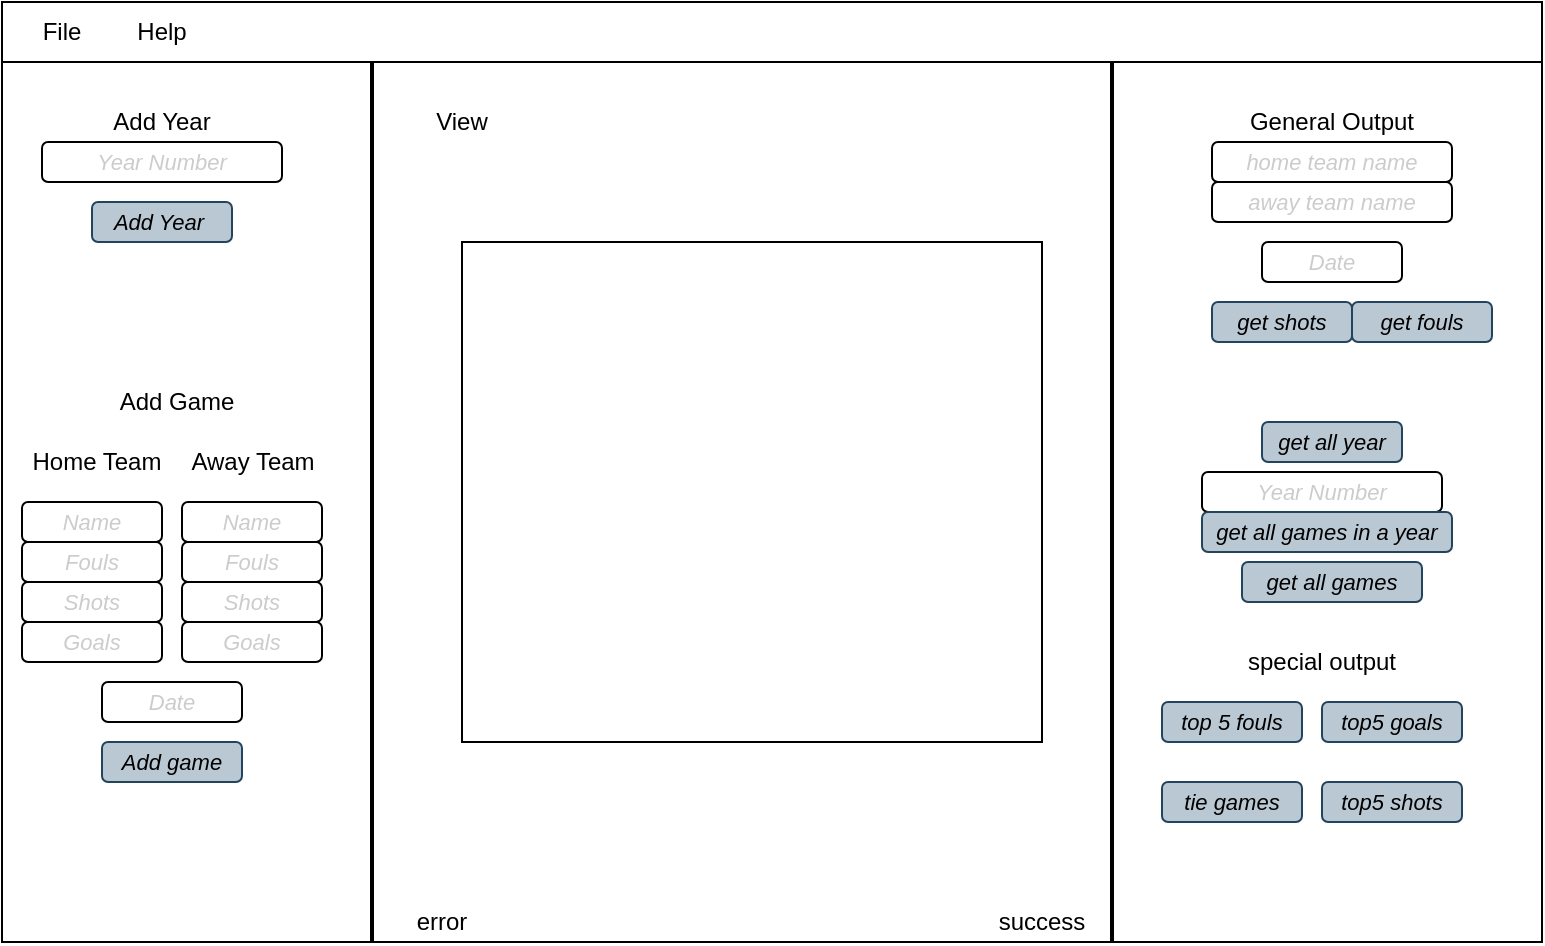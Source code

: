 <mxfile version="17.4.3" type="device"><diagram id="i9e2TtnDkdLxW0UMTQfW" name="Page-1"><mxGraphModel dx="1017" dy="927" grid="1" gridSize="10" guides="1" tooltips="1" connect="1" arrows="1" fold="1" page="1" pageScale="1" pageWidth="850" pageHeight="1100" math="0" shadow="0"><root><mxCell id="0"/><mxCell id="1" parent="0"/><mxCell id="zOnqpe0-2RauBFyqHk4b-1" value="" style="rounded=0;whiteSpace=wrap;html=1;" parent="1" vertex="1"><mxGeometry x="40" y="150" width="770" height="450" as="geometry"/></mxCell><mxCell id="d5kAyvEpZjQDvS5ZtMHH-3" value="" style="rounded=0;whiteSpace=wrap;html=1;" parent="1" vertex="1"><mxGeometry x="40" y="130" width="770" height="30" as="geometry"/></mxCell><mxCell id="d5kAyvEpZjQDvS5ZtMHH-4" value="File" style="text;html=1;strokeColor=none;fillColor=none;align=center;verticalAlign=middle;whiteSpace=wrap;rounded=0;" parent="1" vertex="1"><mxGeometry x="60" y="135" width="20" height="20" as="geometry"/></mxCell><mxCell id="d5kAyvEpZjQDvS5ZtMHH-5" value="Help" style="text;html=1;strokeColor=none;fillColor=none;align=center;verticalAlign=middle;whiteSpace=wrap;rounded=0;" parent="1" vertex="1"><mxGeometry x="90" y="135" width="60" height="20" as="geometry"/></mxCell><mxCell id="d5kAyvEpZjQDvS5ZtMHH-6" value="" style="line;strokeWidth=2;html=1;fontSize=11;direction=south;" parent="1" vertex="1"><mxGeometry x="220" y="160" width="10" height="440" as="geometry"/></mxCell><mxCell id="d5kAyvEpZjQDvS5ZtMHH-7" value="" style="line;strokeWidth=2;html=1;fontSize=11;direction=south;" parent="1" vertex="1"><mxGeometry x="590" y="160" width="10" height="440" as="geometry"/></mxCell><mxCell id="d5kAyvEpZjQDvS5ZtMHH-8" value="View" style="text;html=1;strokeColor=none;fillColor=none;align=center;verticalAlign=middle;whiteSpace=wrap;rounded=0;" parent="1" vertex="1"><mxGeometry x="240" y="180" width="60" height="20" as="geometry"/></mxCell><mxCell id="d5kAyvEpZjQDvS5ZtMHH-11" value="" style="rounded=0;whiteSpace=wrap;html=1;fontSize=11;" parent="1" vertex="1"><mxGeometry x="270" y="250" width="290" height="250" as="geometry"/></mxCell><mxCell id="d5kAyvEpZjQDvS5ZtMHH-12" value="Add Year" style="text;html=1;strokeColor=none;fillColor=none;align=center;verticalAlign=middle;whiteSpace=wrap;rounded=0;" parent="1" vertex="1"><mxGeometry x="90" y="180" width="60" height="20" as="geometry"/></mxCell><mxCell id="d5kAyvEpZjQDvS5ZtMHH-13" value="&lt;i&gt;&lt;font color=&quot;#cccccc&quot;&gt;Year Number&lt;/font&gt;&lt;/i&gt;" style="rounded=1;whiteSpace=wrap;html=1;fontSize=11;" parent="1" vertex="1"><mxGeometry x="60" y="200" width="120" height="20" as="geometry"/></mxCell><mxCell id="d5kAyvEpZjQDvS5ZtMHH-14" value="&lt;i&gt;&lt;font color=&quot;#cccccc&quot;&gt;Name&lt;/font&gt;&lt;/i&gt;" style="rounded=1;whiteSpace=wrap;html=1;fontSize=11;" parent="1" vertex="1"><mxGeometry x="50" y="380" width="70" height="20" as="geometry"/></mxCell><mxCell id="d5kAyvEpZjQDvS5ZtMHH-15" value="&lt;i&gt;&lt;font color=&quot;#cccccc&quot;&gt;Fouls&lt;/font&gt;&lt;/i&gt;" style="rounded=1;whiteSpace=wrap;html=1;fontSize=11;" parent="1" vertex="1"><mxGeometry x="50" y="400" width="70" height="20" as="geometry"/></mxCell><mxCell id="d5kAyvEpZjQDvS5ZtMHH-16" value="&lt;font color=&quot;#cccccc&quot;&gt;&lt;i&gt;Shots&lt;/i&gt;&lt;/font&gt;" style="rounded=1;whiteSpace=wrap;html=1;fontSize=11;" parent="1" vertex="1"><mxGeometry x="50" y="420" width="70" height="20" as="geometry"/></mxCell><mxCell id="d5kAyvEpZjQDvS5ZtMHH-17" value="&lt;i&gt;&lt;font color=&quot;#cccccc&quot;&gt;Goals&lt;/font&gt;&lt;/i&gt;" style="rounded=1;whiteSpace=wrap;html=1;fontSize=11;" parent="1" vertex="1"><mxGeometry x="50" y="440" width="70" height="20" as="geometry"/></mxCell><mxCell id="d5kAyvEpZjQDvS5ZtMHH-18" value="&lt;i&gt;&lt;font color=&quot;#cccccc&quot;&gt;Shots&lt;/font&gt;&lt;/i&gt;" style="rounded=1;whiteSpace=wrap;html=1;fontSize=11;" parent="1" vertex="1"><mxGeometry x="130" y="420" width="70" height="20" as="geometry"/></mxCell><mxCell id="d5kAyvEpZjQDvS5ZtMHH-19" value="&lt;i&gt;&lt;font color=&quot;#cccccc&quot;&gt;Fouls&lt;/font&gt;&lt;/i&gt;" style="rounded=1;whiteSpace=wrap;html=1;fontSize=11;" parent="1" vertex="1"><mxGeometry x="130" y="400" width="70" height="20" as="geometry"/></mxCell><mxCell id="d5kAyvEpZjQDvS5ZtMHH-20" value="&lt;i&gt;&lt;font color=&quot;#cccccc&quot;&gt;Name&lt;/font&gt;&lt;/i&gt;" style="rounded=1;whiteSpace=wrap;html=1;fontSize=11;" parent="1" vertex="1"><mxGeometry x="130" y="380" width="70" height="20" as="geometry"/></mxCell><mxCell id="d5kAyvEpZjQDvS5ZtMHH-21" value="&lt;i&gt;&lt;font color=&quot;#cccccc&quot;&gt;Goals&lt;/font&gt;&lt;/i&gt;" style="rounded=1;whiteSpace=wrap;html=1;fontSize=11;" parent="1" vertex="1"><mxGeometry x="130" y="440" width="70" height="20" as="geometry"/></mxCell><mxCell id="d5kAyvEpZjQDvS5ZtMHH-22" value="Home Team" style="text;html=1;strokeColor=none;fillColor=none;align=center;verticalAlign=middle;whiteSpace=wrap;rounded=0;" parent="1" vertex="1"><mxGeometry x="50" y="350" width="75" height="20" as="geometry"/></mxCell><mxCell id="d5kAyvEpZjQDvS5ZtMHH-23" value="Away Team" style="text;html=1;strokeColor=none;fillColor=none;align=center;verticalAlign=middle;whiteSpace=wrap;rounded=0;" parent="1" vertex="1"><mxGeometry x="127.5" y="350" width="75" height="20" as="geometry"/></mxCell><mxCell id="d5kAyvEpZjQDvS5ZtMHH-25" value="Add Game" style="text;html=1;strokeColor=none;fillColor=none;align=center;verticalAlign=middle;whiteSpace=wrap;rounded=0;" parent="1" vertex="1"><mxGeometry x="90" y="320" width="75" height="20" as="geometry"/></mxCell><mxCell id="d5kAyvEpZjQDvS5ZtMHH-26" value="&lt;i&gt;&lt;font color=&quot;#cccccc&quot;&gt;Date&lt;/font&gt;&lt;/i&gt;" style="rounded=1;whiteSpace=wrap;html=1;fontSize=11;" parent="1" vertex="1"><mxGeometry x="90" y="470" width="70" height="20" as="geometry"/></mxCell><mxCell id="lBAzS7t9Vx1HbBTyBVvb-1" value="General Output" style="text;html=1;strokeColor=none;fillColor=none;align=center;verticalAlign=middle;whiteSpace=wrap;rounded=0;" vertex="1" parent="1"><mxGeometry x="660" y="180" width="90" height="20" as="geometry"/></mxCell><mxCell id="lBAzS7t9Vx1HbBTyBVvb-2" value="&lt;i&gt;&lt;font color=&quot;#cccccc&quot;&gt;home team name&lt;/font&gt;&lt;/i&gt;" style="rounded=1;whiteSpace=wrap;html=1;fontSize=11;" vertex="1" parent="1"><mxGeometry x="645" y="200" width="120" height="20" as="geometry"/></mxCell><mxCell id="lBAzS7t9Vx1HbBTyBVvb-3" value="&lt;i&gt;&lt;font color=&quot;#cccccc&quot;&gt;away team name&lt;/font&gt;&lt;/i&gt;" style="rounded=1;whiteSpace=wrap;html=1;fontSize=11;" vertex="1" parent="1"><mxGeometry x="645" y="220" width="120" height="20" as="geometry"/></mxCell><mxCell id="lBAzS7t9Vx1HbBTyBVvb-4" value="&lt;i&gt;&lt;font color=&quot;#cccccc&quot;&gt;Date&lt;/font&gt;&lt;/i&gt;" style="rounded=1;whiteSpace=wrap;html=1;fontSize=11;" vertex="1" parent="1"><mxGeometry x="670" y="250" width="70" height="20" as="geometry"/></mxCell><mxCell id="lBAzS7t9Vx1HbBTyBVvb-5" value="error" style="text;html=1;strokeColor=none;fillColor=none;align=center;verticalAlign=middle;whiteSpace=wrap;rounded=0;" vertex="1" parent="1"><mxGeometry x="230" y="580" width="60" height="20" as="geometry"/></mxCell><mxCell id="lBAzS7t9Vx1HbBTyBVvb-6" value="success" style="text;html=1;strokeColor=none;fillColor=none;align=center;verticalAlign=middle;whiteSpace=wrap;rounded=0;" vertex="1" parent="1"><mxGeometry x="530" y="580" width="60" height="20" as="geometry"/></mxCell><mxCell id="lBAzS7t9Vx1HbBTyBVvb-7" value="&lt;i&gt;Add Year&amp;nbsp;&lt;/i&gt;" style="rounded=1;whiteSpace=wrap;html=1;fontSize=11;fillColor=#bac8d3;strokeColor=#23445d;" vertex="1" parent="1"><mxGeometry x="85" y="230" width="70" height="20" as="geometry"/></mxCell><mxCell id="lBAzS7t9Vx1HbBTyBVvb-8" value="&lt;i&gt;Add game&lt;/i&gt;" style="rounded=1;whiteSpace=wrap;html=1;fontSize=11;fillColor=#bac8d3;strokeColor=#23445d;" vertex="1" parent="1"><mxGeometry x="90" y="500" width="70" height="20" as="geometry"/></mxCell><mxCell id="lBAzS7t9Vx1HbBTyBVvb-9" value="&lt;i&gt;get all year&lt;/i&gt;" style="rounded=1;whiteSpace=wrap;html=1;fontSize=11;fillColor=#bac8d3;strokeColor=#23445d;" vertex="1" parent="1"><mxGeometry x="670" y="340" width="70" height="20" as="geometry"/></mxCell><mxCell id="lBAzS7t9Vx1HbBTyBVvb-10" value="&lt;i&gt;get fouls&lt;/i&gt;" style="rounded=1;whiteSpace=wrap;html=1;fontSize=11;fillColor=#bac8d3;strokeColor=#23445d;" vertex="1" parent="1"><mxGeometry x="715" y="280" width="70" height="20" as="geometry"/></mxCell><mxCell id="lBAzS7t9Vx1HbBTyBVvb-11" value="&lt;i&gt;get shots&lt;/i&gt;" style="rounded=1;whiteSpace=wrap;html=1;fontSize=11;fillColor=#bac8d3;strokeColor=#23445d;" vertex="1" parent="1"><mxGeometry x="645" y="280" width="70" height="20" as="geometry"/></mxCell><mxCell id="lBAzS7t9Vx1HbBTyBVvb-12" value="&lt;i&gt;&lt;font color=&quot;#cccccc&quot;&gt;Year Number&lt;/font&gt;&lt;/i&gt;" style="rounded=1;whiteSpace=wrap;html=1;fontSize=11;" vertex="1" parent="1"><mxGeometry x="640" y="365" width="120" height="20" as="geometry"/></mxCell><mxCell id="lBAzS7t9Vx1HbBTyBVvb-13" value="&lt;i&gt;top5 shots&lt;/i&gt;" style="rounded=1;whiteSpace=wrap;html=1;fontSize=11;fillColor=#bac8d3;strokeColor=#23445d;" vertex="1" parent="1"><mxGeometry x="700" y="520" width="70" height="20" as="geometry"/></mxCell><mxCell id="lBAzS7t9Vx1HbBTyBVvb-14" value="&lt;i&gt;tie games&lt;/i&gt;" style="rounded=1;whiteSpace=wrap;html=1;fontSize=11;fillColor=#bac8d3;strokeColor=#23445d;" vertex="1" parent="1"><mxGeometry x="620" y="520" width="70" height="20" as="geometry"/></mxCell><mxCell id="lBAzS7t9Vx1HbBTyBVvb-15" value="&lt;i&gt;top5 goals&lt;/i&gt;" style="rounded=1;whiteSpace=wrap;html=1;fontSize=11;fillColor=#bac8d3;strokeColor=#23445d;" vertex="1" parent="1"><mxGeometry x="700" y="480" width="70" height="20" as="geometry"/></mxCell><mxCell id="lBAzS7t9Vx1HbBTyBVvb-16" value="&lt;i&gt;top 5 fouls&lt;/i&gt;" style="rounded=1;whiteSpace=wrap;html=1;fontSize=11;fillColor=#bac8d3;strokeColor=#23445d;" vertex="1" parent="1"><mxGeometry x="620" y="480" width="70" height="20" as="geometry"/></mxCell><mxCell id="lBAzS7t9Vx1HbBTyBVvb-19" value="special output" style="text;html=1;strokeColor=none;fillColor=none;align=center;verticalAlign=middle;whiteSpace=wrap;rounded=0;" vertex="1" parent="1"><mxGeometry x="655" y="450" width="90" height="20" as="geometry"/></mxCell><mxCell id="lBAzS7t9Vx1HbBTyBVvb-20" value="&lt;i&gt;get all games&lt;/i&gt;" style="rounded=1;whiteSpace=wrap;html=1;fontSize=11;fillColor=#bac8d3;strokeColor=#23445d;" vertex="1" parent="1"><mxGeometry x="660" y="410" width="90" height="20" as="geometry"/></mxCell><mxCell id="lBAzS7t9Vx1HbBTyBVvb-21" value="&lt;i&gt;get all games in a year&lt;/i&gt;" style="rounded=1;whiteSpace=wrap;html=1;fontSize=11;fillColor=#bac8d3;strokeColor=#23445d;" vertex="1" parent="1"><mxGeometry x="640" y="385" width="125" height="20" as="geometry"/></mxCell></root></mxGraphModel></diagram></mxfile>